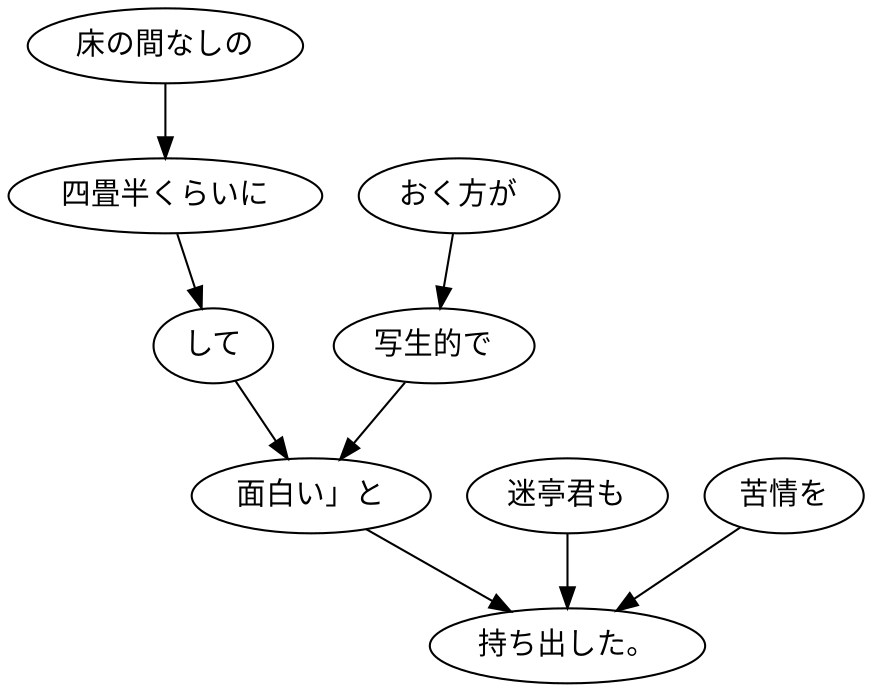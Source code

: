 digraph graph8003 {
	node0 [label="床の間なしの"];
	node1 [label="四畳半くらいに"];
	node2 [label="して"];
	node3 [label="おく方が"];
	node4 [label="写生的で"];
	node5 [label="面白い」と"];
	node6 [label="迷亭君も"];
	node7 [label="苦情を"];
	node8 [label="持ち出した。"];
	node0 -> node1;
	node1 -> node2;
	node2 -> node5;
	node3 -> node4;
	node4 -> node5;
	node5 -> node8;
	node6 -> node8;
	node7 -> node8;
}
